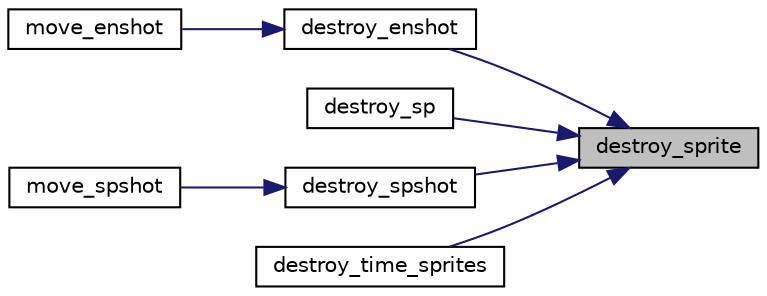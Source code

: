 digraph "destroy_sprite"
{
 // LATEX_PDF_SIZE
  edge [fontname="Helvetica",fontsize="10",labelfontname="Helvetica",labelfontsize="10"];
  node [fontname="Helvetica",fontsize="10",shape=record];
  rankdir="RL";
  Node1 [label="destroy_sprite",height=0.2,width=0.4,color="black", fillcolor="grey75", style="filled", fontcolor="black",tooltip=" "];
  Node1 -> Node2 [dir="back",color="midnightblue",fontsize="10",style="solid",fontname="Helvetica"];
  Node2 [label="destroy_enshot",height=0.2,width=0.4,color="black", fillcolor="white", style="filled",URL="$enemies_8h.html#a369cdc44beb6f05c1f7b184b1caef590",tooltip="destroi enshot e apaga o da memoria."];
  Node2 -> Node3 [dir="back",color="midnightblue",fontsize="10",style="solid",fontname="Helvetica"];
  Node3 [label="move_enshot",height=0.2,width=0.4,color="black", fillcolor="white", style="filled",URL="$enemies_8h.html#a2effbbf15eafec230d338b3065e50c1e",tooltip="aumenta verticalemnte em speed a posicao do elemento passado como argumento."];
  Node1 -> Node4 [dir="back",color="midnightblue",fontsize="10",style="solid",fontname="Helvetica"];
  Node4 [label="destroy_sp",height=0.2,width=0.4,color="black", fillcolor="white", style="filled",URL="$spaceship_8h.html#a49097aca8d29a5c2db1f43ff9c5809b1",tooltip="cria o elemento passado como argumento."];
  Node1 -> Node5 [dir="back",color="midnightblue",fontsize="10",style="solid",fontname="Helvetica"];
  Node5 [label="destroy_spshot",height=0.2,width=0.4,color="black", fillcolor="white", style="filled",URL="$spaceship_8h.html#a9434d183fad8525307a89171722f9678",tooltip="destroi o tiro passado como pointer no argumento."];
  Node5 -> Node6 [dir="back",color="midnightblue",fontsize="10",style="solid",fontname="Helvetica"];
  Node6 [label="move_spshot",height=0.2,width=0.4,color="black", fillcolor="white", style="filled",URL="$spaceship_8h.html#a65c88f5612d85233a9c9799d7e7a1528",tooltip="move verticalemnte em speed o elemento en passado como argumento."];
  Node1 -> Node7 [dir="back",color="midnightblue",fontsize="10",style="solid",fontname="Helvetica"];
  Node7 [label="destroy_time_sprites",height=0.2,width=0.4,color="black", fillcolor="white", style="filled",URL="$_menu_8c.html#a3024974bb493ce16c6db481dfbd9aa61",tooltip=" "];
}
